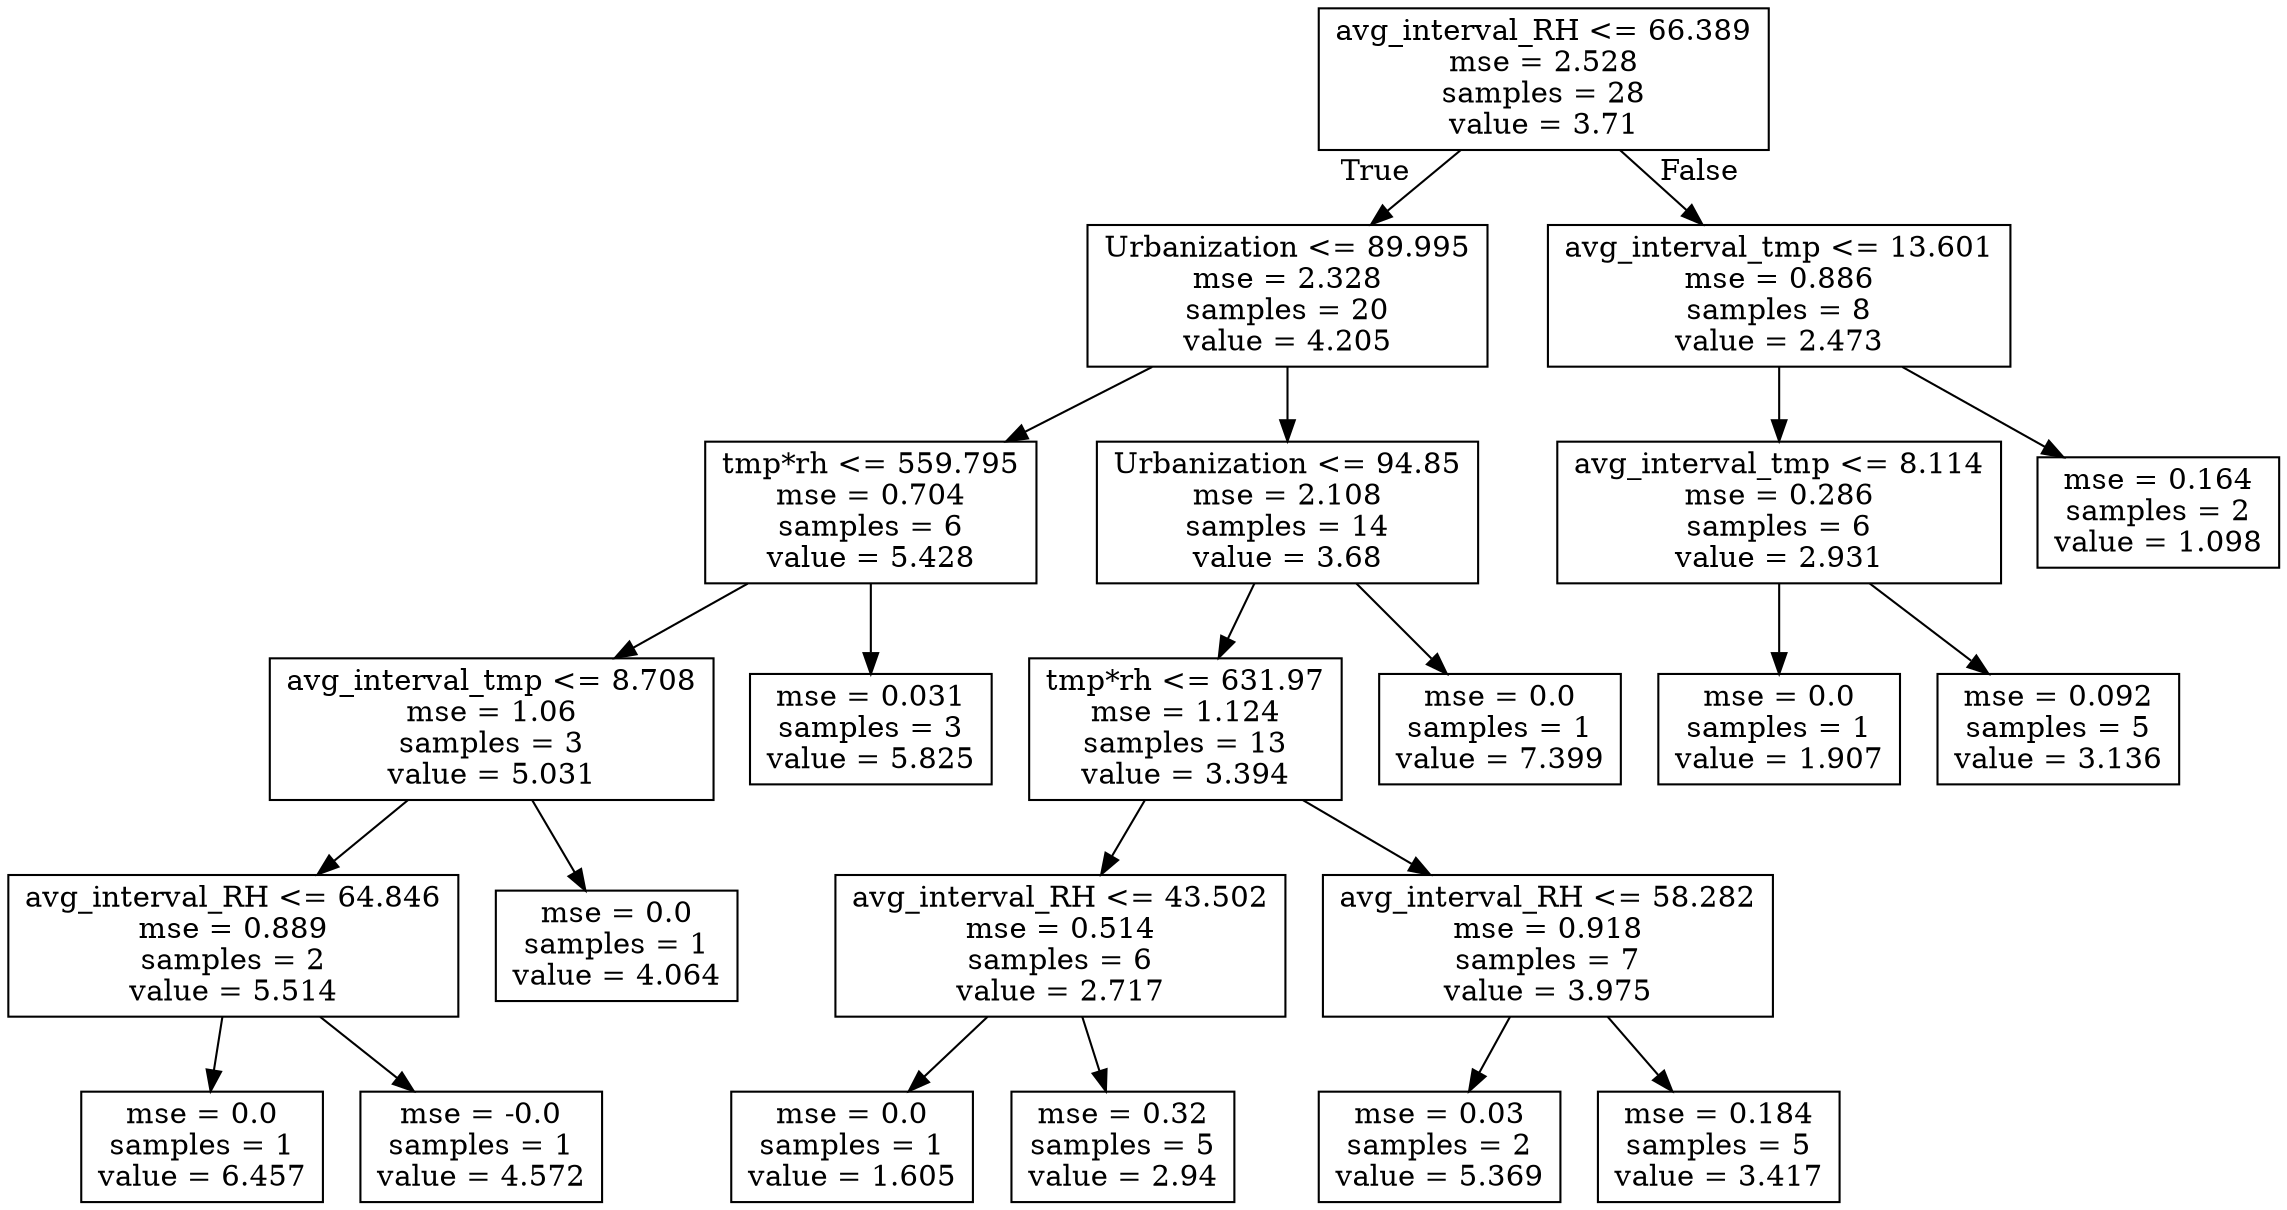 digraph Tree {
node [shape=box] ;
0 [label="avg_interval_RH <= 66.389\nmse = 2.528\nsamples = 28\nvalue = 3.71"] ;
1 [label="Urbanization <= 89.995\nmse = 2.328\nsamples = 20\nvalue = 4.205"] ;
0 -> 1 [labeldistance=2.5, labelangle=45, headlabel="True"] ;
2 [label="tmp*rh <= 559.795\nmse = 0.704\nsamples = 6\nvalue = 5.428"] ;
1 -> 2 ;
3 [label="avg_interval_tmp <= 8.708\nmse = 1.06\nsamples = 3\nvalue = 5.031"] ;
2 -> 3 ;
4 [label="avg_interval_RH <= 64.846\nmse = 0.889\nsamples = 2\nvalue = 5.514"] ;
3 -> 4 ;
5 [label="mse = 0.0\nsamples = 1\nvalue = 6.457"] ;
4 -> 5 ;
6 [label="mse = -0.0\nsamples = 1\nvalue = 4.572"] ;
4 -> 6 ;
7 [label="mse = 0.0\nsamples = 1\nvalue = 4.064"] ;
3 -> 7 ;
8 [label="mse = 0.031\nsamples = 3\nvalue = 5.825"] ;
2 -> 8 ;
9 [label="Urbanization <= 94.85\nmse = 2.108\nsamples = 14\nvalue = 3.68"] ;
1 -> 9 ;
10 [label="tmp*rh <= 631.97\nmse = 1.124\nsamples = 13\nvalue = 3.394"] ;
9 -> 10 ;
11 [label="avg_interval_RH <= 43.502\nmse = 0.514\nsamples = 6\nvalue = 2.717"] ;
10 -> 11 ;
12 [label="mse = 0.0\nsamples = 1\nvalue = 1.605"] ;
11 -> 12 ;
13 [label="mse = 0.32\nsamples = 5\nvalue = 2.94"] ;
11 -> 13 ;
14 [label="avg_interval_RH <= 58.282\nmse = 0.918\nsamples = 7\nvalue = 3.975"] ;
10 -> 14 ;
15 [label="mse = 0.03\nsamples = 2\nvalue = 5.369"] ;
14 -> 15 ;
16 [label="mse = 0.184\nsamples = 5\nvalue = 3.417"] ;
14 -> 16 ;
17 [label="mse = 0.0\nsamples = 1\nvalue = 7.399"] ;
9 -> 17 ;
18 [label="avg_interval_tmp <= 13.601\nmse = 0.886\nsamples = 8\nvalue = 2.473"] ;
0 -> 18 [labeldistance=2.5, labelangle=-45, headlabel="False"] ;
19 [label="avg_interval_tmp <= 8.114\nmse = 0.286\nsamples = 6\nvalue = 2.931"] ;
18 -> 19 ;
20 [label="mse = 0.0\nsamples = 1\nvalue = 1.907"] ;
19 -> 20 ;
21 [label="mse = 0.092\nsamples = 5\nvalue = 3.136"] ;
19 -> 21 ;
22 [label="mse = 0.164\nsamples = 2\nvalue = 1.098"] ;
18 -> 22 ;
}
